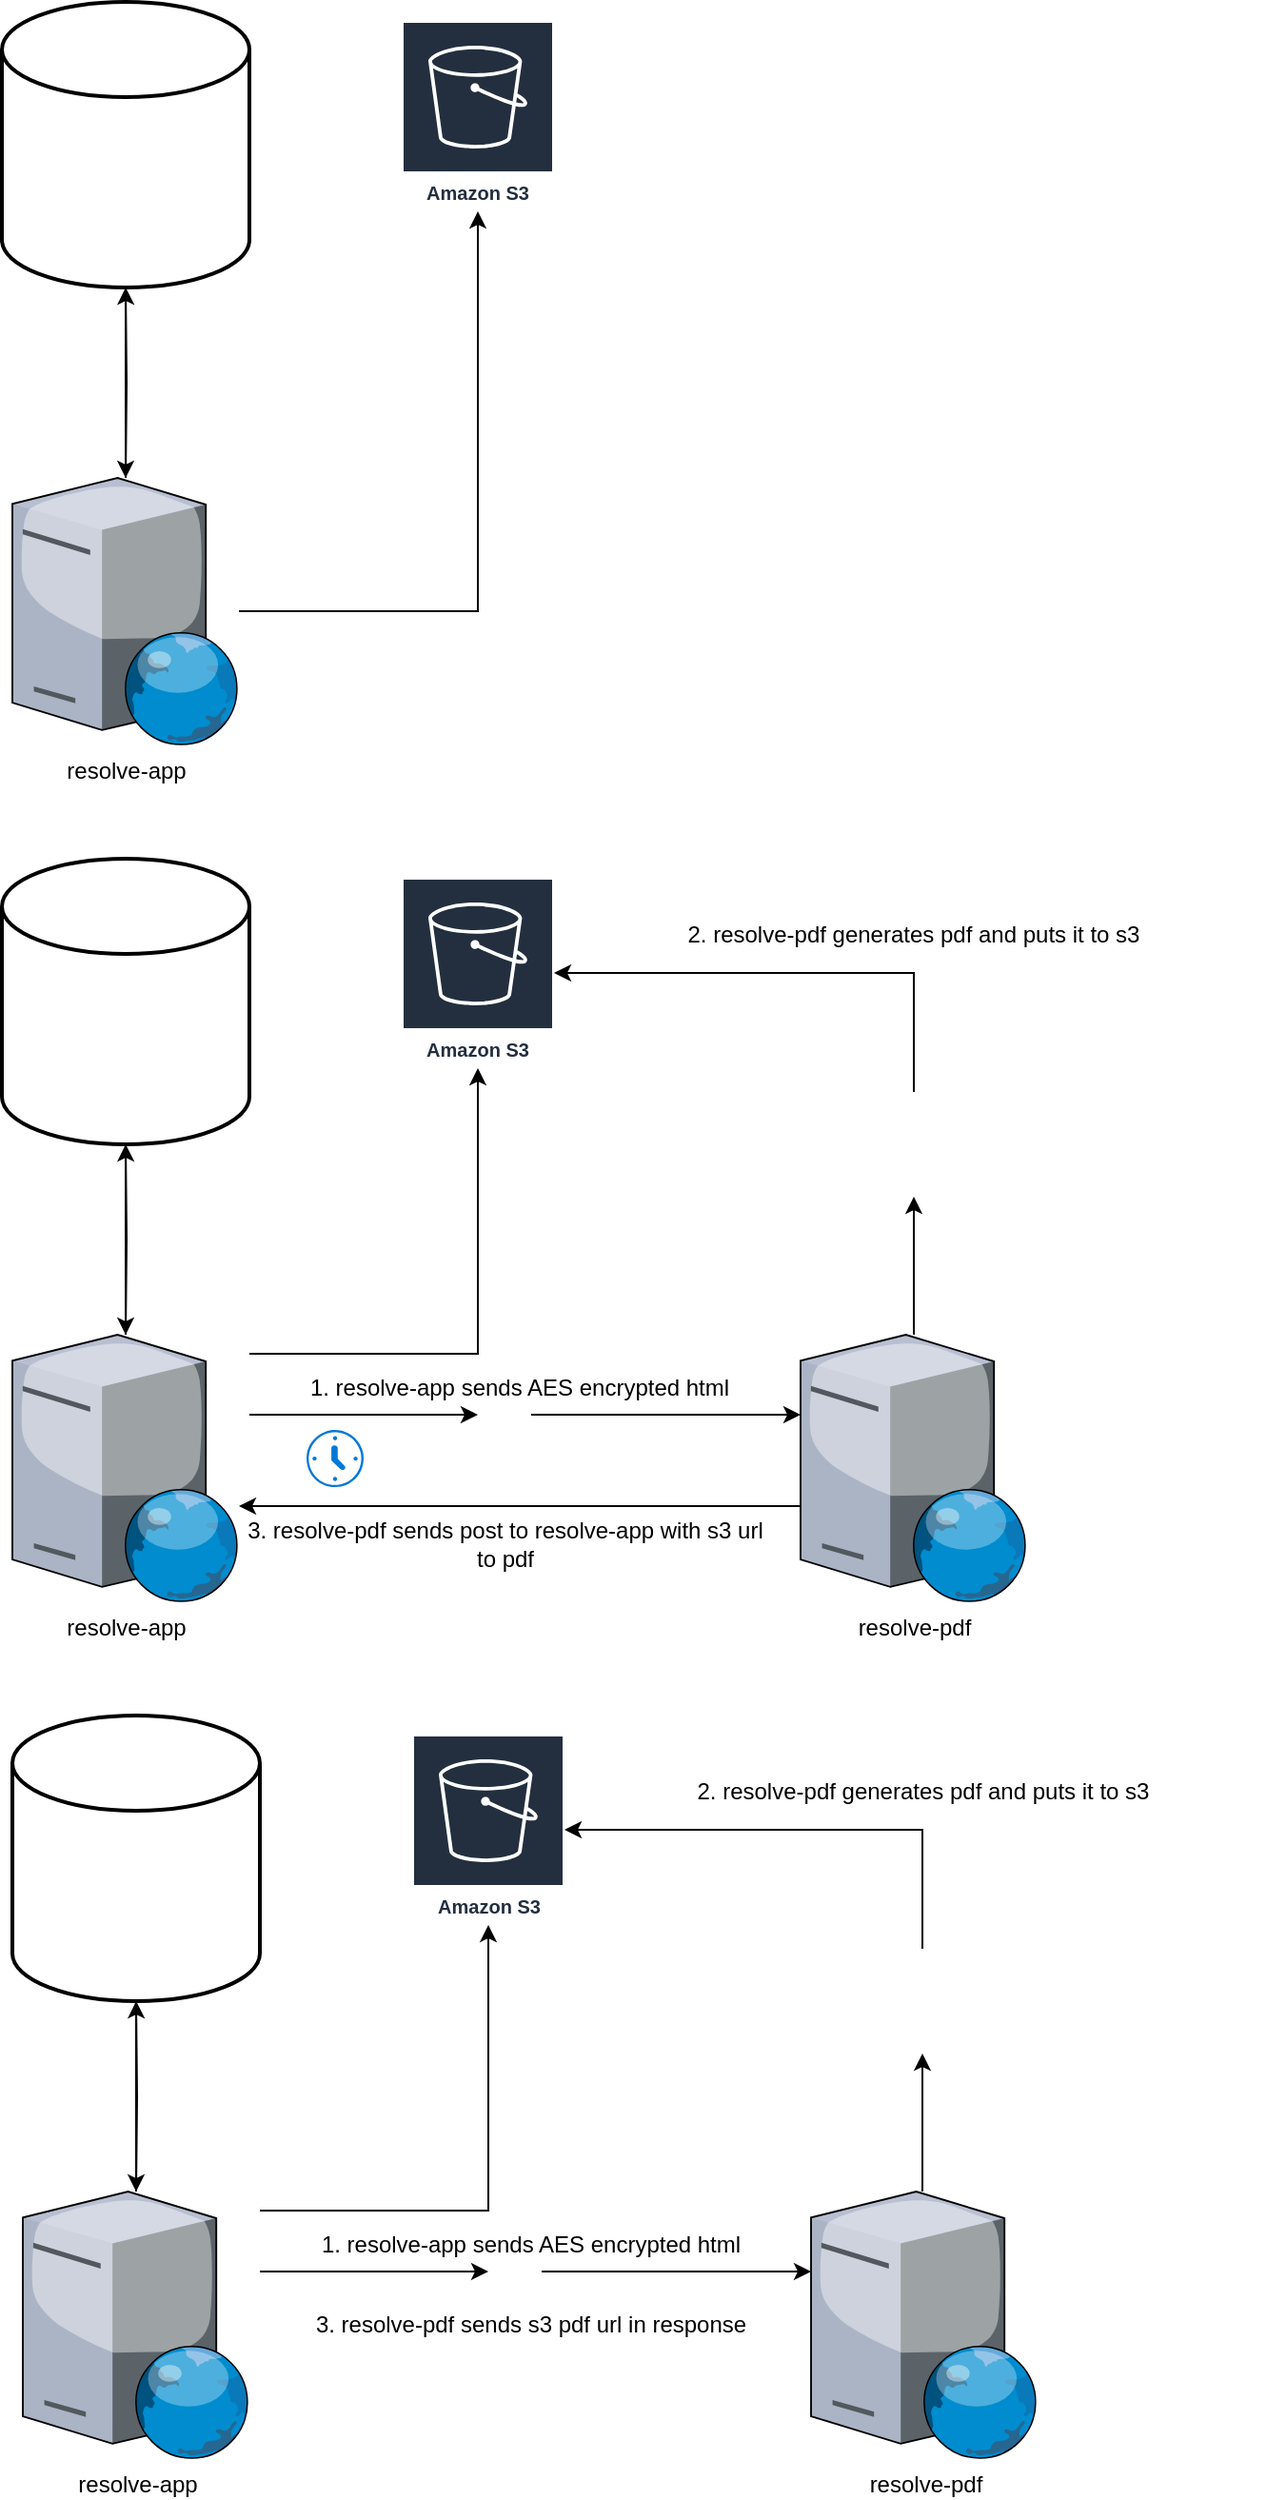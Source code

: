 <mxfile version="10.3.4" type="github"><diagram id="5_rdmGaq0llwrfAE2dWt" name="Page-1"><mxGraphModel dx="1290" dy="739" grid="1" gridSize="10" guides="1" tooltips="1" connect="1" arrows="1" fold="1" page="1" pageScale="1" pageWidth="850" pageHeight="1100" math="0" shadow="0"><root><mxCell id="0"/><mxCell id="1" parent="0"/><mxCell id="IsMm8OiR0PWOaWT-6-WU-7" style="edgeStyle=orthogonalEdgeStyle;rounded=0;orthogonalLoop=1;jettySize=auto;html=1;" edge="1" parent="1" source="IsMm8OiR0PWOaWT-6-WU-1" target="IsMm8OiR0PWOaWT-6-WU-3"><mxGeometry relative="1" as="geometry"/></mxCell><mxCell id="IsMm8OiR0PWOaWT-6-WU-1" value="" style="strokeWidth=2;html=1;shape=mxgraph.flowchart.database;whiteSpace=wrap;" vertex="1" parent="1"><mxGeometry x="70" y="30" width="130" height="150" as="geometry"/></mxCell><mxCell id="IsMm8OiR0PWOaWT-6-WU-2" value="" style="shape=image;verticalLabelPosition=bottom;labelBackgroundColor=#ffffff;verticalAlign=top;aspect=fixed;imageAspect=0;image=https://commons.bmstu.wiki/images/b/b5/Postgresql.png;" vertex="1" parent="1"><mxGeometry x="95.5" y="90" width="79" height="70" as="geometry"/></mxCell><mxCell id="IsMm8OiR0PWOaWT-6-WU-4" style="edgeStyle=orthogonalEdgeStyle;rounded=0;orthogonalLoop=1;jettySize=auto;html=1;entryX=0.5;entryY=1;entryDx=0;entryDy=0;entryPerimeter=0;" edge="1" parent="1" target="IsMm8OiR0PWOaWT-6-WU-1"><mxGeometry relative="1" as="geometry"><mxPoint x="135" y="280" as="sourcePoint"/></mxGeometry></mxCell><mxCell id="IsMm8OiR0PWOaWT-6-WU-9" style="edgeStyle=orthogonalEdgeStyle;rounded=0;orthogonalLoop=1;jettySize=auto;html=1;" edge="1" parent="1" source="IsMm8OiR0PWOaWT-6-WU-3" target="IsMm8OiR0PWOaWT-6-WU-8"><mxGeometry relative="1" as="geometry"/></mxCell><mxCell id="IsMm8OiR0PWOaWT-6-WU-3" value="resolve-app&lt;br&gt;" style="verticalLabelPosition=bottom;aspect=fixed;html=1;verticalAlign=top;strokeColor=none;align=center;outlineConnect=0;shape=mxgraph.citrix.web_server;" vertex="1" parent="1"><mxGeometry x="75.5" y="280" width="119" height="140" as="geometry"/></mxCell><mxCell id="IsMm8OiR0PWOaWT-6-WU-8" value="Amazon S3" style="outlineConnect=0;fontColor=#232F3E;gradientColor=none;strokeColor=#ffffff;fillColor=#232F3E;dashed=0;verticalLabelPosition=middle;verticalAlign=bottom;align=center;html=1;whiteSpace=wrap;fontSize=10;fontStyle=1;spacing=3;shape=mxgraph.aws4.productIcon;prIcon=mxgraph.aws4.s3;" vertex="1" parent="1"><mxGeometry x="280" y="40" width="80" height="100" as="geometry"/></mxCell><mxCell id="IsMm8OiR0PWOaWT-6-WU-10" style="edgeStyle=orthogonalEdgeStyle;rounded=0;orthogonalLoop=1;jettySize=auto;html=1;" edge="1" parent="1" source="IsMm8OiR0PWOaWT-6-WU-11" target="IsMm8OiR0PWOaWT-6-WU-15"><mxGeometry relative="1" as="geometry"/></mxCell><mxCell id="IsMm8OiR0PWOaWT-6-WU-11" value="" style="strokeWidth=2;html=1;shape=mxgraph.flowchart.database;whiteSpace=wrap;" vertex="1" parent="1"><mxGeometry x="70" y="480" width="130" height="150" as="geometry"/></mxCell><mxCell id="IsMm8OiR0PWOaWT-6-WU-12" value="" style="shape=image;verticalLabelPosition=bottom;labelBackgroundColor=#ffffff;verticalAlign=top;aspect=fixed;imageAspect=0;image=https://commons.bmstu.wiki/images/b/b5/Postgresql.png;" vertex="1" parent="1"><mxGeometry x="95.5" y="540" width="79" height="70" as="geometry"/></mxCell><mxCell id="IsMm8OiR0PWOaWT-6-WU-13" style="edgeStyle=orthogonalEdgeStyle;rounded=0;orthogonalLoop=1;jettySize=auto;html=1;entryX=0.5;entryY=1;entryDx=0;entryDy=0;entryPerimeter=0;" edge="1" parent="1" target="IsMm8OiR0PWOaWT-6-WU-11"><mxGeometry relative="1" as="geometry"><mxPoint x="135" y="730" as="sourcePoint"/></mxGeometry></mxCell><mxCell id="IsMm8OiR0PWOaWT-6-WU-18" style="edgeStyle=orthogonalEdgeStyle;rounded=0;orthogonalLoop=1;jettySize=auto;html=1;" edge="1" parent="1" source="IsMm8OiR0PWOaWT-6-WU-19" target="IsMm8OiR0PWOaWT-6-WU-17"><mxGeometry relative="1" as="geometry"><Array as="points"><mxPoint x="334" y="770"/></Array></mxGeometry></mxCell><mxCell id="IsMm8OiR0PWOaWT-6-WU-22" style="edgeStyle=orthogonalEdgeStyle;rounded=0;orthogonalLoop=1;jettySize=auto;html=1;" edge="1" parent="1" target="IsMm8OiR0PWOaWT-6-WU-16"><mxGeometry relative="1" as="geometry"><mxPoint x="200" y="740" as="sourcePoint"/><Array as="points"><mxPoint x="320" y="740"/></Array></mxGeometry></mxCell><mxCell id="IsMm8OiR0PWOaWT-6-WU-15" value="resolve-app&lt;br&gt;" style="verticalLabelPosition=bottom;aspect=fixed;html=1;verticalAlign=top;strokeColor=none;align=center;outlineConnect=0;shape=mxgraph.citrix.web_server;" vertex="1" parent="1"><mxGeometry x="75.5" y="730" width="119" height="140" as="geometry"/></mxCell><mxCell id="IsMm8OiR0PWOaWT-6-WU-16" value="Amazon S3" style="outlineConnect=0;fontColor=#232F3E;gradientColor=none;strokeColor=#ffffff;fillColor=#232F3E;dashed=0;verticalLabelPosition=middle;verticalAlign=bottom;align=center;html=1;whiteSpace=wrap;fontSize=10;fontStyle=1;spacing=3;shape=mxgraph.aws4.productIcon;prIcon=mxgraph.aws4.s3;" vertex="1" parent="1"><mxGeometry x="280" y="490" width="80" height="100" as="geometry"/></mxCell><mxCell id="IsMm8OiR0PWOaWT-6-WU-24" style="edgeStyle=orthogonalEdgeStyle;rounded=0;orthogonalLoop=1;jettySize=auto;html=1;" edge="1" parent="1" source="IsMm8OiR0PWOaWT-6-WU-27" target="IsMm8OiR0PWOaWT-6-WU-16"><mxGeometry relative="1" as="geometry"><Array as="points"><mxPoint x="549" y="540"/></Array></mxGeometry></mxCell><mxCell id="IsMm8OiR0PWOaWT-6-WU-26" style="edgeStyle=orthogonalEdgeStyle;rounded=0;orthogonalLoop=1;jettySize=auto;html=1;" edge="1" parent="1" source="IsMm8OiR0PWOaWT-6-WU-17" target="IsMm8OiR0PWOaWT-6-WU-15"><mxGeometry relative="1" as="geometry"><Array as="points"><mxPoint x="380" y="820"/><mxPoint x="380" y="820"/></Array></mxGeometry></mxCell><mxCell id="IsMm8OiR0PWOaWT-6-WU-17" value="resolve-pdf&lt;br&gt;" style="verticalLabelPosition=bottom;aspect=fixed;html=1;verticalAlign=top;strokeColor=none;align=center;outlineConnect=0;shape=mxgraph.citrix.web_server;" vertex="1" parent="1"><mxGeometry x="489.5" y="730" width="119" height="140" as="geometry"/></mxCell><mxCell id="IsMm8OiR0PWOaWT-6-WU-19" value="" style="shape=image;html=1;verticalAlign=top;verticalLabelPosition=bottom;labelBackgroundColor=#ffffff;imageAspect=0;aspect=fixed;image=https://cdn2.iconfinder.com/data/icons/publicons/64/html-128.png" vertex="1" parent="1"><mxGeometry x="320" y="758" width="28" height="28" as="geometry"/></mxCell><mxCell id="IsMm8OiR0PWOaWT-6-WU-20" style="edgeStyle=orthogonalEdgeStyle;rounded=0;orthogonalLoop=1;jettySize=auto;html=1;" edge="1" parent="1" target="IsMm8OiR0PWOaWT-6-WU-19"><mxGeometry relative="1" as="geometry"><mxPoint x="200" y="772" as="sourcePoint"/><mxPoint x="489.5" y="800" as="targetPoint"/><Array as="points"><mxPoint x="270" y="772"/><mxPoint x="270" y="772"/></Array></mxGeometry></mxCell><mxCell id="IsMm8OiR0PWOaWT-6-WU-23" value="1. resolve-app sends AES encrypted html" style="text;html=1;strokeColor=none;fillColor=none;align=center;verticalAlign=middle;whiteSpace=wrap;rounded=0;" vertex="1" parent="1"><mxGeometry x="202" y="748" width="280" height="20" as="geometry"/></mxCell><mxCell id="IsMm8OiR0PWOaWT-6-WU-25" value="2. resolve-pdf generates pdf and puts it to s3" style="text;html=1;strokeColor=none;fillColor=none;align=center;verticalAlign=middle;whiteSpace=wrap;rounded=0;" vertex="1" parent="1"><mxGeometry x="369" y="510" width="360" height="20" as="geometry"/></mxCell><mxCell id="IsMm8OiR0PWOaWT-6-WU-27" value="" style="shape=image;html=1;verticalAlign=top;verticalLabelPosition=bottom;labelBackgroundColor=#ffffff;imageAspect=0;aspect=fixed;image=https://cdn1.iconfinder.com/data/icons/material-core/18/drive-pdf-128.png" vertex="1" parent="1"><mxGeometry x="521.5" y="602.5" width="55" height="55" as="geometry"/></mxCell><mxCell id="IsMm8OiR0PWOaWT-6-WU-28" style="edgeStyle=orthogonalEdgeStyle;rounded=0;orthogonalLoop=1;jettySize=auto;html=1;" edge="1" parent="1" source="IsMm8OiR0PWOaWT-6-WU-17" target="IsMm8OiR0PWOaWT-6-WU-27"><mxGeometry relative="1" as="geometry"><mxPoint x="549" y="730" as="sourcePoint"/><mxPoint x="360" y="540" as="targetPoint"/><Array as="points"><mxPoint x="549" y="620"/><mxPoint x="549" y="620"/></Array></mxGeometry></mxCell><mxCell id="IsMm8OiR0PWOaWT-6-WU-30" value="3. resolve-pdf sends post to resolve-app with s3 url to pdf&lt;br&gt;" style="text;html=1;strokeColor=none;fillColor=none;align=center;verticalAlign=middle;whiteSpace=wrap;rounded=0;" vertex="1" parent="1"><mxGeometry x="194" y="830" width="281" height="20" as="geometry"/></mxCell><mxCell id="IsMm8OiR0PWOaWT-6-WU-32" style="edgeStyle=orthogonalEdgeStyle;rounded=0;orthogonalLoop=1;jettySize=auto;html=1;" edge="1" parent="1" source="IsMm8OiR0PWOaWT-6-WU-33" target="IsMm8OiR0PWOaWT-6-WU-38"><mxGeometry relative="1" as="geometry"/></mxCell><mxCell id="IsMm8OiR0PWOaWT-6-WU-33" value="" style="strokeWidth=2;html=1;shape=mxgraph.flowchart.database;whiteSpace=wrap;" vertex="1" parent="1"><mxGeometry x="75.5" y="930" width="130" height="150" as="geometry"/></mxCell><mxCell id="IsMm8OiR0PWOaWT-6-WU-34" value="" style="shape=image;verticalLabelPosition=bottom;labelBackgroundColor=#ffffff;verticalAlign=top;aspect=fixed;imageAspect=0;image=https://commons.bmstu.wiki/images/b/b5/Postgresql.png;" vertex="1" parent="1"><mxGeometry x="101" y="990" width="79" height="70" as="geometry"/></mxCell><mxCell id="IsMm8OiR0PWOaWT-6-WU-35" style="edgeStyle=orthogonalEdgeStyle;rounded=0;orthogonalLoop=1;jettySize=auto;html=1;entryX=0.5;entryY=1;entryDx=0;entryDy=0;entryPerimeter=0;" edge="1" parent="1" target="IsMm8OiR0PWOaWT-6-WU-33"><mxGeometry relative="1" as="geometry"><mxPoint x="140.5" y="1180" as="sourcePoint"/></mxGeometry></mxCell><mxCell id="IsMm8OiR0PWOaWT-6-WU-36" style="edgeStyle=orthogonalEdgeStyle;rounded=0;orthogonalLoop=1;jettySize=auto;html=1;jumpStyle=gap;" edge="1" parent="1" source="IsMm8OiR0PWOaWT-6-WU-43" target="IsMm8OiR0PWOaWT-6-WU-42"><mxGeometry relative="1" as="geometry"><Array as="points"><mxPoint x="339.5" y="1220"/></Array></mxGeometry></mxCell><mxCell id="IsMm8OiR0PWOaWT-6-WU-37" style="edgeStyle=orthogonalEdgeStyle;rounded=0;orthogonalLoop=1;jettySize=auto;html=1;" edge="1" parent="1" target="IsMm8OiR0PWOaWT-6-WU-39"><mxGeometry relative="1" as="geometry"><mxPoint x="205.5" y="1190" as="sourcePoint"/><Array as="points"><mxPoint x="325.5" y="1190"/></Array></mxGeometry></mxCell><mxCell id="IsMm8OiR0PWOaWT-6-WU-38" value="resolve-app&lt;br&gt;" style="verticalLabelPosition=bottom;aspect=fixed;html=1;verticalAlign=top;strokeColor=none;align=center;outlineConnect=0;shape=mxgraph.citrix.web_server;" vertex="1" parent="1"><mxGeometry x="81" y="1180" width="119" height="140" as="geometry"/></mxCell><mxCell id="IsMm8OiR0PWOaWT-6-WU-39" value="Amazon S3" style="outlineConnect=0;fontColor=#232F3E;gradientColor=none;strokeColor=#ffffff;fillColor=#232F3E;dashed=0;verticalLabelPosition=middle;verticalAlign=bottom;align=center;html=1;whiteSpace=wrap;fontSize=10;fontStyle=1;spacing=3;shape=mxgraph.aws4.productIcon;prIcon=mxgraph.aws4.s3;" vertex="1" parent="1"><mxGeometry x="285.5" y="940" width="80" height="100" as="geometry"/></mxCell><mxCell id="IsMm8OiR0PWOaWT-6-WU-42" value="resolve-pdf&lt;br&gt;" style="verticalLabelPosition=bottom;aspect=fixed;html=1;verticalAlign=top;strokeColor=none;align=center;outlineConnect=0;shape=mxgraph.citrix.web_server;" vertex="1" parent="1"><mxGeometry x="495" y="1180" width="119" height="140" as="geometry"/></mxCell><mxCell id="IsMm8OiR0PWOaWT-6-WU-43" value="" style="shape=image;html=1;verticalAlign=top;verticalLabelPosition=bottom;labelBackgroundColor=#ffffff;imageAspect=0;aspect=fixed;image=https://cdn2.iconfinder.com/data/icons/publicons/64/html-128.png" vertex="1" parent="1"><mxGeometry x="325.5" y="1208" width="28" height="28" as="geometry"/></mxCell><mxCell id="IsMm8OiR0PWOaWT-6-WU-44" style="edgeStyle=orthogonalEdgeStyle;rounded=0;orthogonalLoop=1;jettySize=auto;html=1;endArrow=classic;endFill=1;" edge="1" parent="1" target="IsMm8OiR0PWOaWT-6-WU-43"><mxGeometry relative="1" as="geometry"><mxPoint x="205.5" y="1222" as="sourcePoint"/><mxPoint x="495" y="1250" as="targetPoint"/><Array as="points"><mxPoint x="275.5" y="1222"/><mxPoint x="275.5" y="1222"/></Array></mxGeometry></mxCell><mxCell id="IsMm8OiR0PWOaWT-6-WU-45" value="1. resolve-app sends AES encrypted html" style="text;html=1;strokeColor=none;fillColor=none;align=center;verticalAlign=middle;whiteSpace=wrap;rounded=0;" vertex="1" parent="1"><mxGeometry x="207.5" y="1198" width="280" height="20" as="geometry"/></mxCell><mxCell id="IsMm8OiR0PWOaWT-6-WU-50" value="3. resolve-pdf sends s3 pdf url in response&lt;br&gt;" style="text;html=1;strokeColor=none;fillColor=none;align=center;verticalAlign=middle;whiteSpace=wrap;rounded=0;" vertex="1" parent="1"><mxGeometry x="207.5" y="1240" width="280" height="20" as="geometry"/></mxCell><mxCell id="IsMm8OiR0PWOaWT-6-WU-51" style="edgeStyle=orthogonalEdgeStyle;rounded=0;orthogonalLoop=1;jettySize=auto;html=1;" edge="1" parent="1" source="IsMm8OiR0PWOaWT-6-WU-53" target="IsMm8OiR0PWOaWT-6-WU-39"><mxGeometry relative="1" as="geometry"><mxPoint x="400" y="1010" as="targetPoint"/><Array as="points"><mxPoint x="554" y="990"/></Array></mxGeometry></mxCell><mxCell id="IsMm8OiR0PWOaWT-6-WU-52" value="2. resolve-pdf generates pdf and puts it to s3" style="text;html=1;strokeColor=none;fillColor=none;align=center;verticalAlign=middle;whiteSpace=wrap;rounded=0;" vertex="1" parent="1"><mxGeometry x="373.5" y="960" width="360" height="20" as="geometry"/></mxCell><mxCell id="IsMm8OiR0PWOaWT-6-WU-53" value="" style="shape=image;html=1;verticalAlign=top;verticalLabelPosition=bottom;labelBackgroundColor=#ffffff;imageAspect=0;aspect=fixed;image=https://cdn1.iconfinder.com/data/icons/material-core/18/drive-pdf-128.png" vertex="1" parent="1"><mxGeometry x="526" y="1052.5" width="55" height="55" as="geometry"/></mxCell><mxCell id="IsMm8OiR0PWOaWT-6-WU-54" style="edgeStyle=orthogonalEdgeStyle;rounded=0;orthogonalLoop=1;jettySize=auto;html=1;" edge="1" parent="1" target="IsMm8OiR0PWOaWT-6-WU-53"><mxGeometry relative="1" as="geometry"><mxPoint x="553.5" y="1180" as="sourcePoint"/><mxPoint x="364.5" y="990" as="targetPoint"/><Array as="points"><mxPoint x="553.5" y="1070"/><mxPoint x="553.5" y="1070"/></Array></mxGeometry></mxCell><mxCell id="IsMm8OiR0PWOaWT-6-WU-55" value="" style="shadow=0;dashed=0;html=1;strokeColor=none;labelPosition=center;verticalLabelPosition=bottom;verticalAlign=top;align=center;shape=mxgraph.mscae.general_symbols.clock_time;fillColor=#0078D7;" vertex="1" parent="1"><mxGeometry x="230" y="780" width="30" height="30" as="geometry"/></mxCell></root></mxGraphModel></diagram></mxfile>